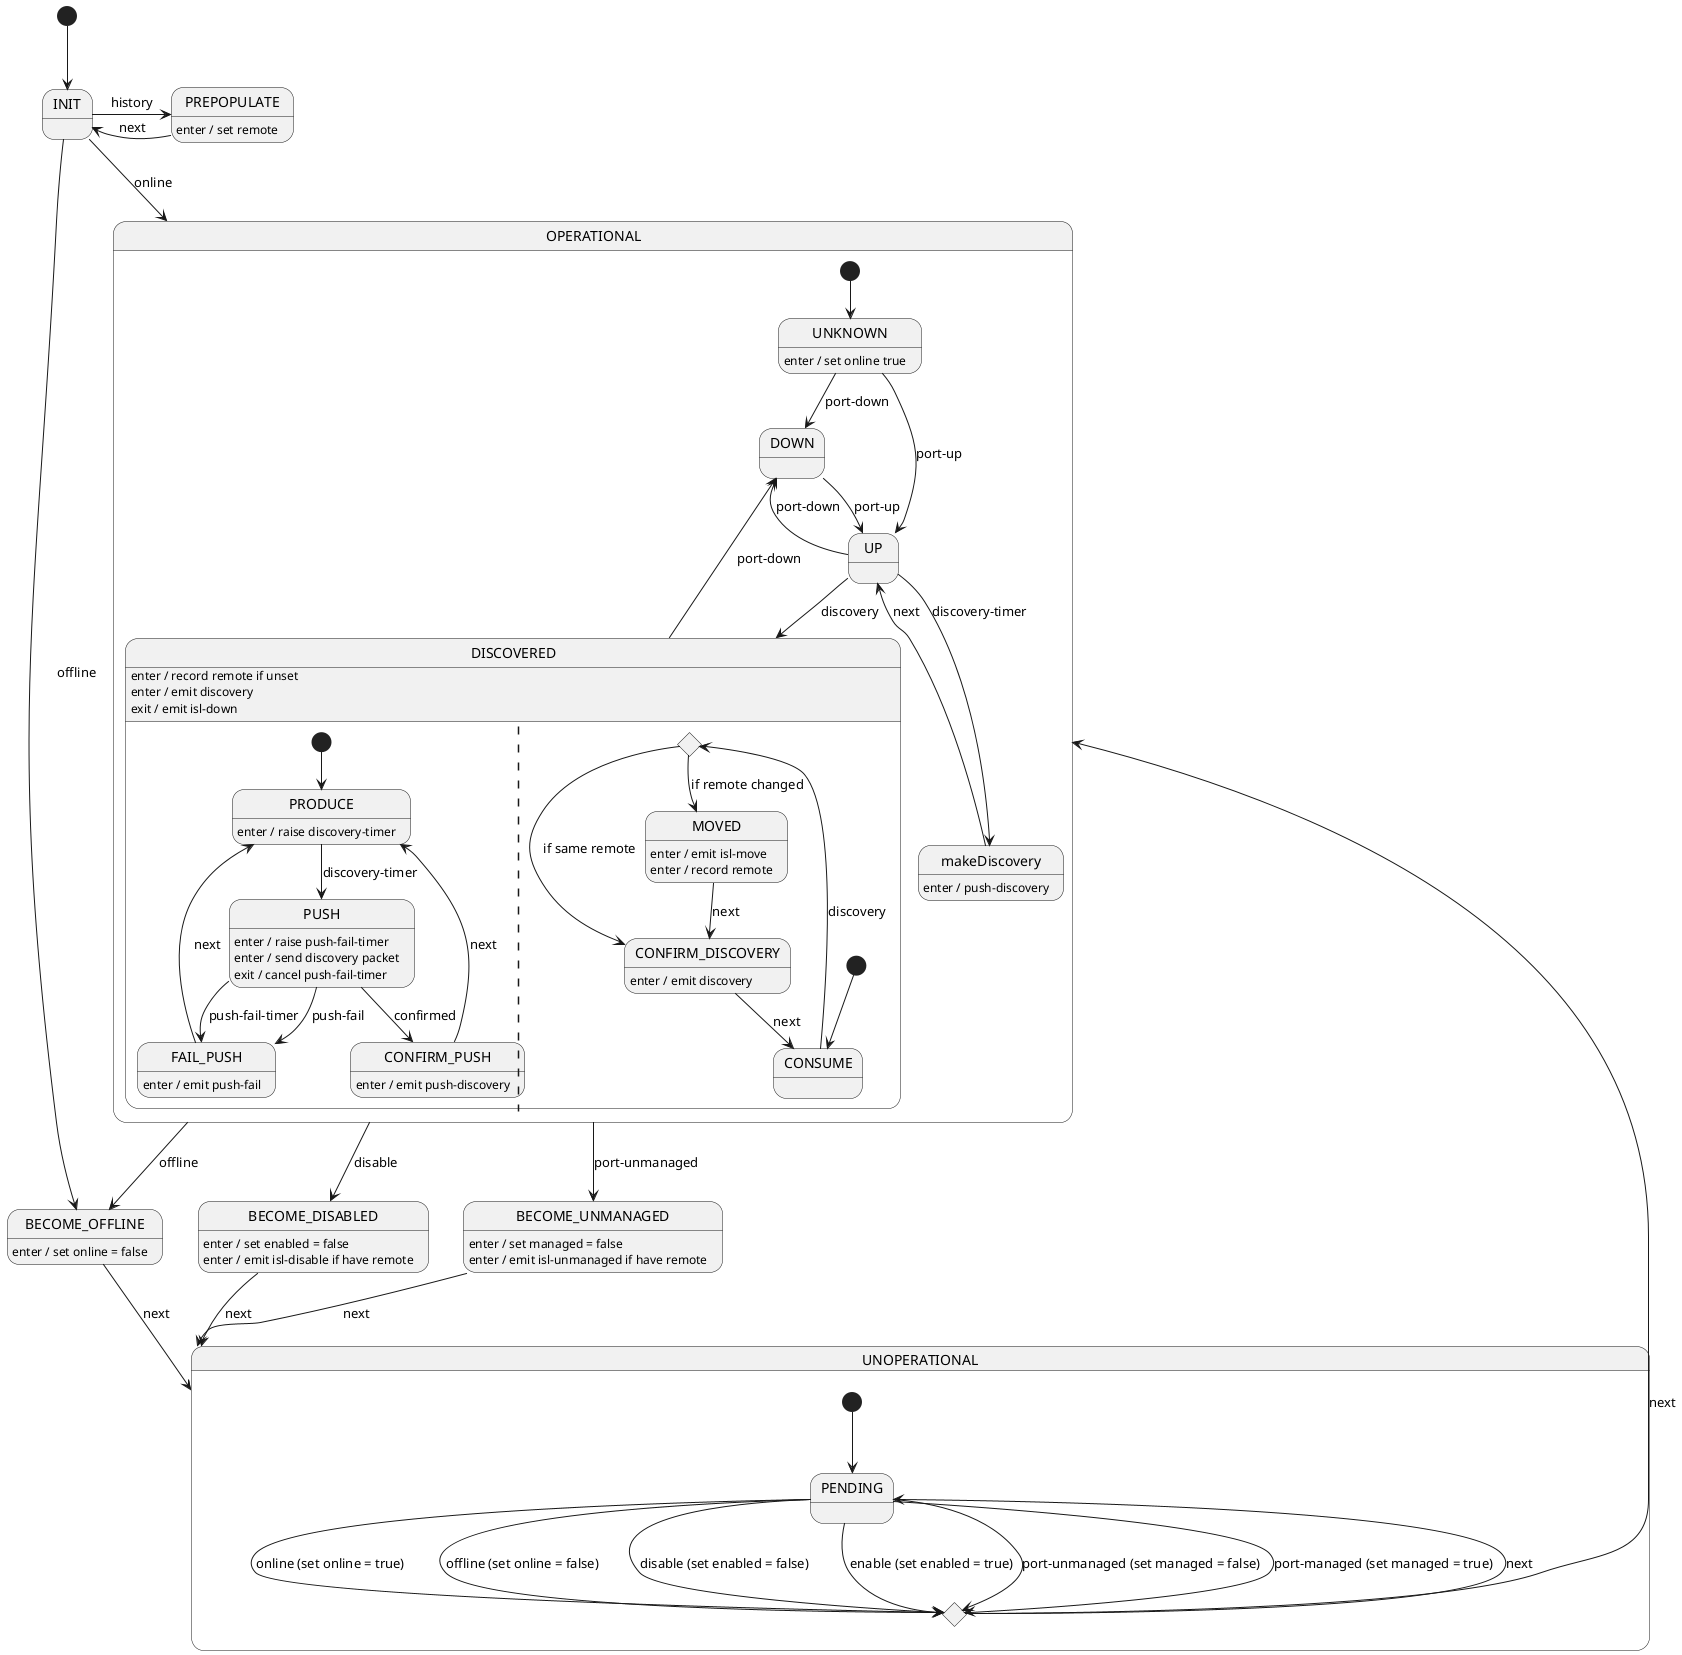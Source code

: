 Internal state:
* remote endpoint (swId + port) (initial not set)
* online (boolean) (initial true)

Input signals:
* port-up
* port-down
* port-managed
* port-unmanaged
* discovery-timer
* discovery
* discovery-pushed
* enable
* disable
* online
* offline

Output signals:
* discovery (proxy)
* isl-down
* isl-disable
* isl-move
* isl-push-fail (?)
* isl-unmanaged
* push-discovery

@startuml
[*] --> INIT

INIT -r-> PREPOPULATE : history
INIT --> BECOME_OFFLINE : offline
INIT --> OPERATIONAL : online

PREPOPULATE : enter / set remote
PREPOPULATE -l-> INIT : next

state OPERATIONAL {
    [*] --> UNKNOWN

    UNKNOWN --> DOWN : port-down
    UNKNOWN --> UP : port-up
    UNKNOWN : enter / set online true

    UP --> DOWN : port-down
    UP --> makeDiscovery : discovery-timer
    UP --> DISCOVERED : discovery

    makeDiscovery : enter / push-discovery
    makeDiscovery --> UP : next

    DOWN --> UP : port-up

    state DISCOVERED {
        DISCOVERED : enter / record remote if unset
        DISCOVERED : enter / emit discovery
        DISCOVERED : exit / emit isl-down

        [*] --> PRODUCE
        PRODUCE --> PUSH : discovery-timer
        PRODUCE : enter / raise discovery-timer

        PUSH --> CONFIRM_PUSH : confirmed
        PUSH --> FAIL_PUSH : push-fail-timer
        PUSH --> FAIL_PUSH : push-fail
        PUSH : enter / raise push-fail-timer
        PUSH : enter / send discovery packet
        PUSH : exit / cancel push-fail-timer

        CONFIRM_PUSH --> PRODUCE : next
        CONFIRM_PUSH : enter / emit push-discovery

        FAIL_PUSH --> PRODUCE : next
        FAIL_PUSH : enter / emit push-fail

        ||

        state checkMoved <<choice>>

        [*] --> CONSUME
        
        CONSUME --> checkMoved : discovery 

        checkMoved --> CONFIRM_DISCOVERY : if same remote
        checkMoved --> MOVED : if remote changed

        MOVED --> CONFIRM_DISCOVERY : next
        MOVED : enter / emit isl-move
        MOVED : enter / record remote

        CONFIRM_DISCOVERY --> CONSUME : next
        CONFIRM_DISCOVERY : enter / emit discovery
    }
    DISCOVERED --> DOWN : port-down
}

OPERATIONAL --> BECOME_OFFLINE : offline
OPERATIONAL --> BECOME_DISABLED : disable
OPERATIONAL --> BECOME_UNMANAGED : port-unmanaged

BECOME_OFFLINE --> UNOPERATIONAL : next
BECOME_OFFLINE : enter / set online = false

BECOME_DISABLED --> UNOPERATIONAL : next
BECOME_DISABLED : enter / set enabled = false
BECOME_DISABLED : enter / emit isl-disable if have remote

BECOME_UNMANAGED --> UNOPERATIONAL : next
BECOME_UNMANAGED : enter / set managed = false
BECOME_UNMANAGED : enter / emit isl-unmanaged if have remote

state UNOPERATIONAL {
    [*] --> PENDING

    state OPERATIONAL_DECISION <<choice>>

    PENDING --> OPERATIONAL_DECISION : online (set online = true)
    PENDING --> OPERATIONAL_DECISION : offline (set online = false)
    PENDING --> OPERATIONAL_DECISION : disable (set enabled = false)
    PENDING --> OPERATIONAL_DECISION : enable (set enabled = true)
    PENDING --> OPERATIONAL_DECISION : port-unmanaged (set managed = false)
    PENDING --> OPERATIONAL_DECISION : port-managed (set managed = true)

    OPERATIONAL_DECISION --> PENDING : next
    OPERATIONAL_DECISION -u-> OPERATIONAL : next
}

@enduml
